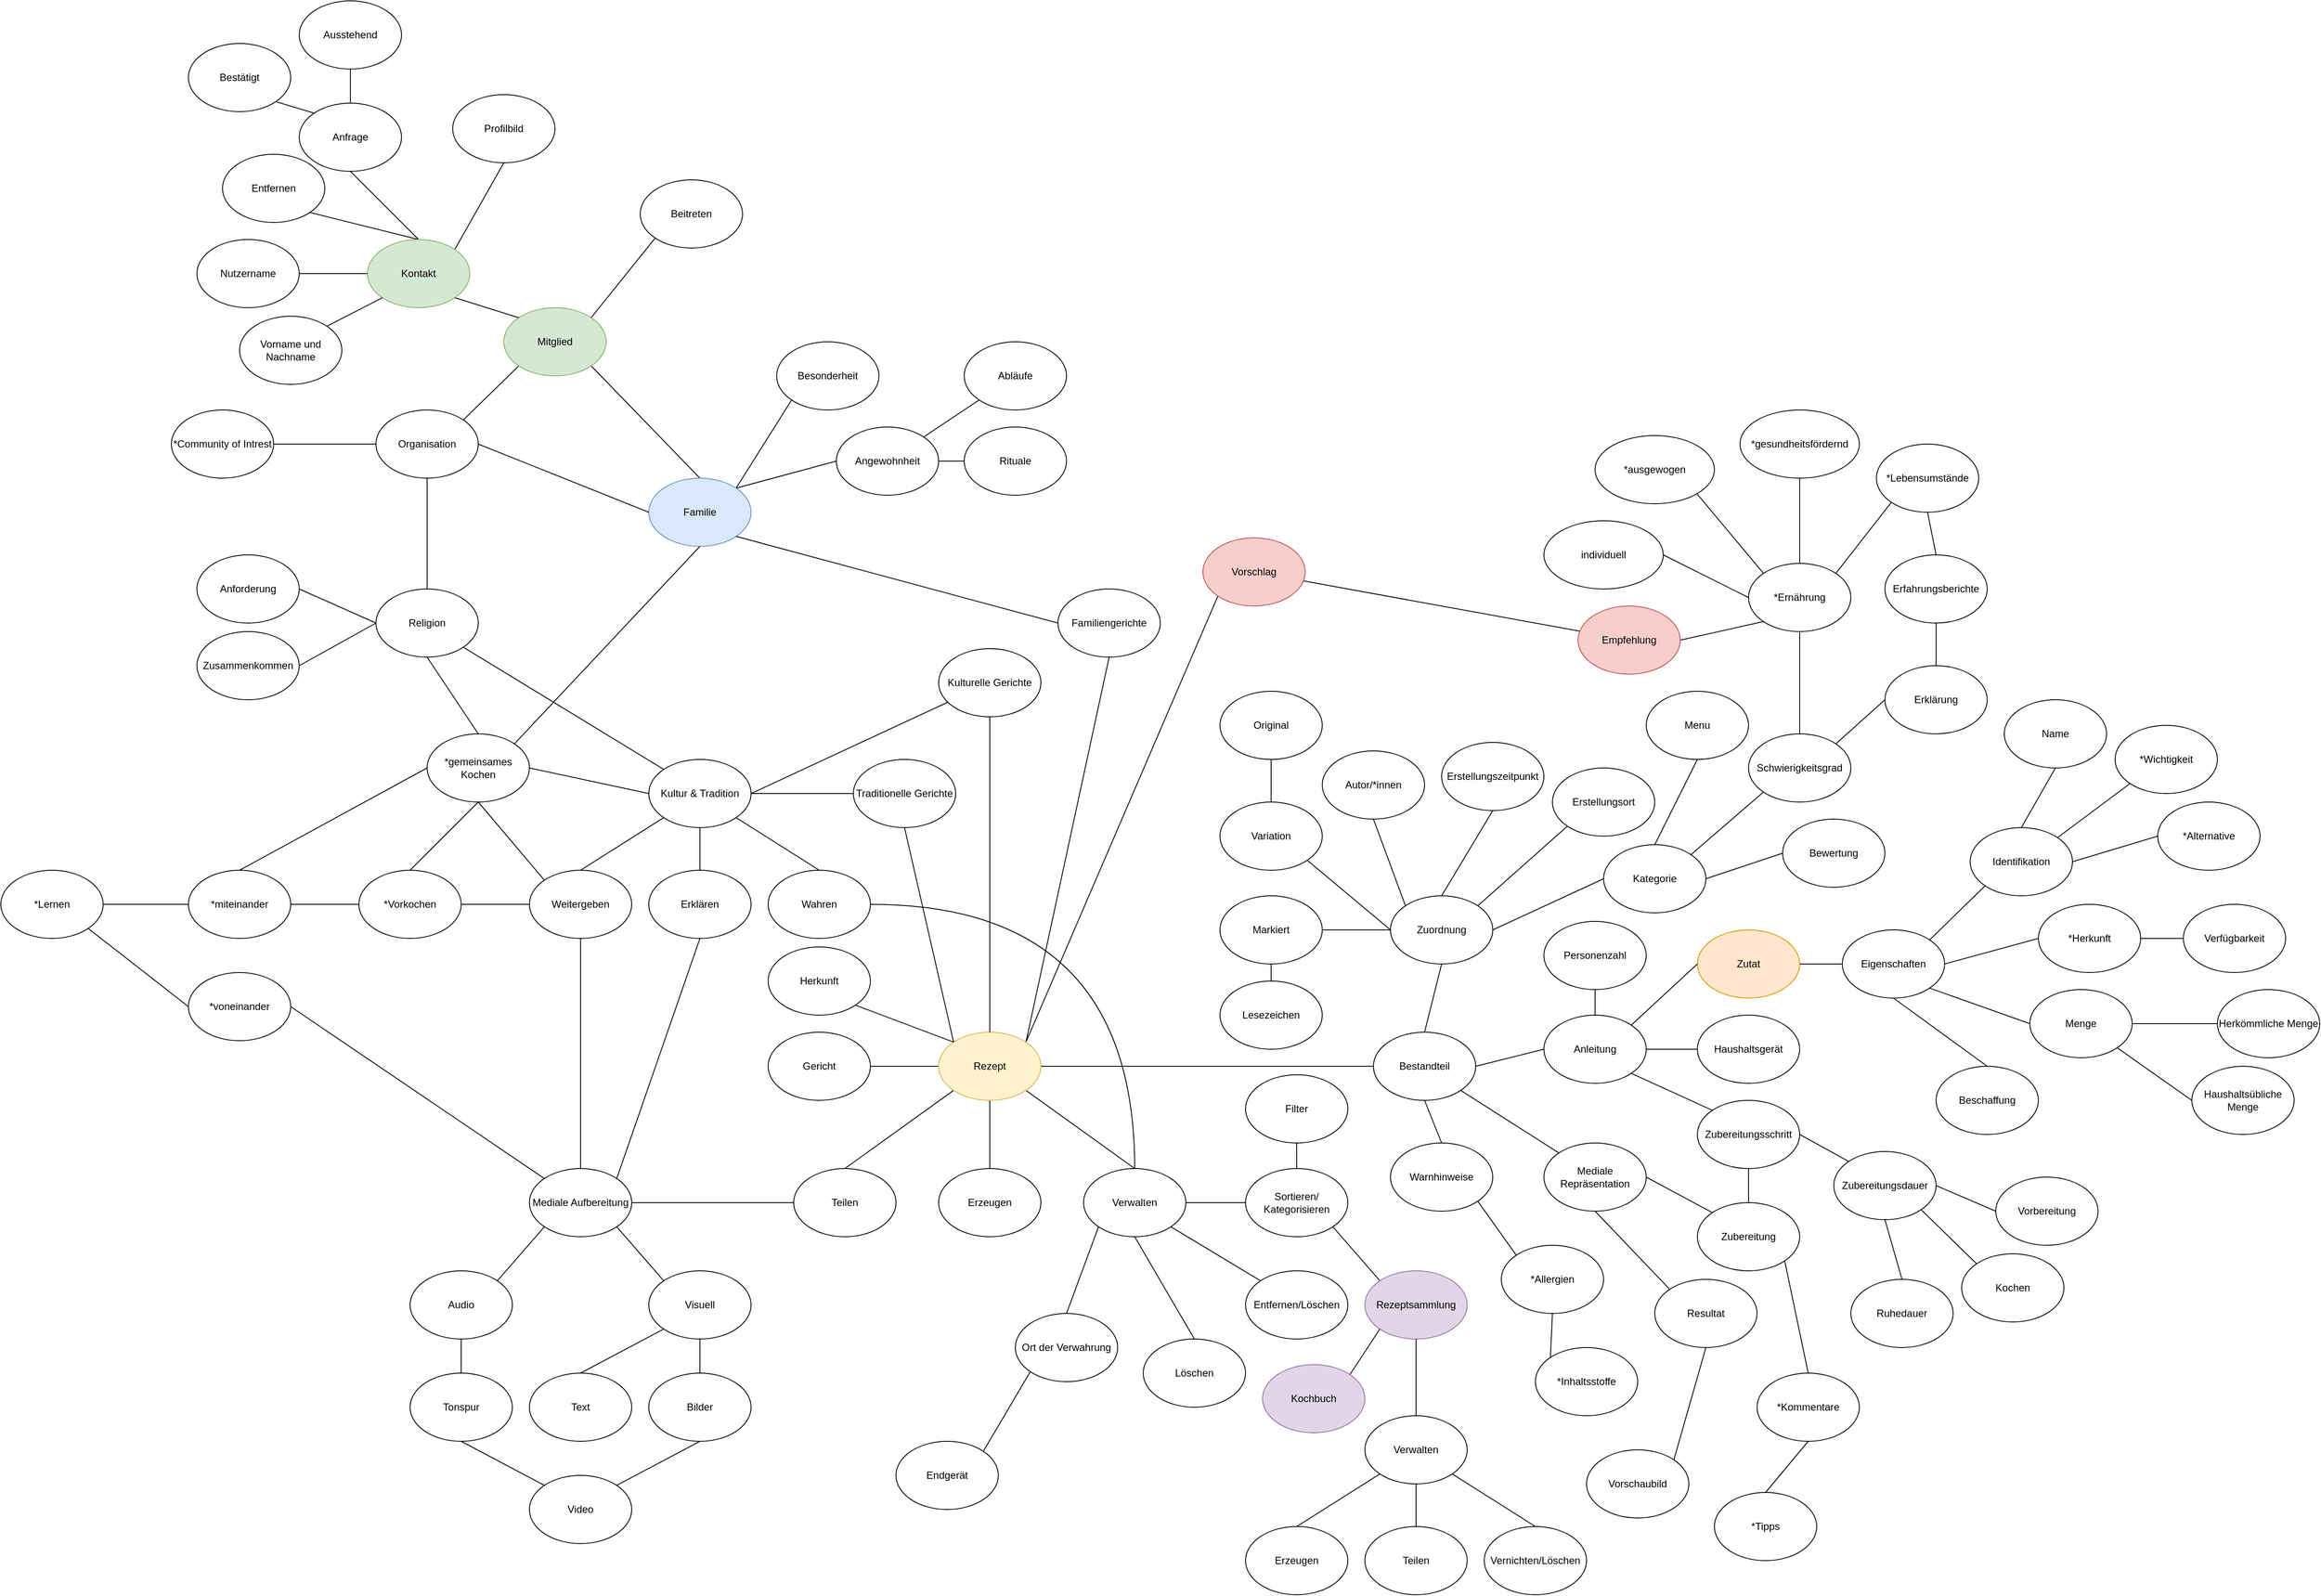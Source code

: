 <mxfile version="14.6.3" type="github">
  <diagram id="gxQ1R-vnR4JIR3kSXCwo" name="V1">
    <mxGraphModel dx="7287" dy="4170" grid="1" gridSize="10" guides="1" tooltips="1" connect="1" arrows="1" fold="1" page="0" pageScale="1" pageWidth="827" pageHeight="1169" math="0" shadow="0">
      <root>
        <mxCell id="0" />
        <mxCell id="1" parent="0" />
        <mxCell id="6" style="rounded=0;orthogonalLoop=1;jettySize=auto;html=1;exitX=0.5;exitY=0;exitDx=0;exitDy=0;entryX=0;entryY=1;entryDx=0;entryDy=0;endArrow=none;endFill=0;" parent="1" source="2" target="5" edge="1">
          <mxGeometry relative="1" as="geometry" />
        </mxCell>
        <mxCell id="50" style="edgeStyle=none;rounded=0;orthogonalLoop=1;jettySize=auto;html=1;exitX=0;exitY=0.5;exitDx=0;exitDy=0;entryX=1;entryY=0.5;entryDx=0;entryDy=0;endArrow=none;endFill=0;" parent="1" source="2" target="32" edge="1">
          <mxGeometry relative="1" as="geometry" />
        </mxCell>
        <mxCell id="2" value="Teilen" style="ellipse;whiteSpace=wrap;html=1;" parent="1" vertex="1">
          <mxGeometry x="770" y="160" width="120" height="80" as="geometry" />
        </mxCell>
        <mxCell id="7" style="edgeStyle=none;rounded=0;orthogonalLoop=1;jettySize=auto;html=1;exitX=0.5;exitY=0;exitDx=0;exitDy=0;entryX=0.5;entryY=1;entryDx=0;entryDy=0;endArrow=none;endFill=0;" parent="1" source="3" target="5" edge="1">
          <mxGeometry relative="1" as="geometry" />
        </mxCell>
        <mxCell id="3" value="Erzeugen" style="ellipse;whiteSpace=wrap;html=1;" parent="1" vertex="1">
          <mxGeometry x="940" y="160" width="120" height="80" as="geometry" />
        </mxCell>
        <mxCell id="8" style="edgeStyle=none;rounded=0;orthogonalLoop=1;jettySize=auto;html=1;exitX=0.5;exitY=0;exitDx=0;exitDy=0;entryX=1;entryY=1;entryDx=0;entryDy=0;endArrow=none;endFill=0;" parent="1" source="4" target="5" edge="1">
          <mxGeometry relative="1" as="geometry" />
        </mxCell>
        <mxCell id="12" style="edgeStyle=none;rounded=0;orthogonalLoop=1;jettySize=auto;html=1;exitX=1;exitY=0.5;exitDx=0;exitDy=0;entryX=0;entryY=0.5;entryDx=0;entryDy=0;endArrow=none;endFill=0;" parent="1" source="4" target="9" edge="1">
          <mxGeometry relative="1" as="geometry" />
        </mxCell>
        <mxCell id="13" style="edgeStyle=none;rounded=0;orthogonalLoop=1;jettySize=auto;html=1;exitX=1;exitY=1;exitDx=0;exitDy=0;entryX=0;entryY=0;entryDx=0;entryDy=0;endArrow=none;endFill=0;" parent="1" source="4" target="10" edge="1">
          <mxGeometry relative="1" as="geometry" />
        </mxCell>
        <mxCell id="14" style="edgeStyle=none;rounded=0;orthogonalLoop=1;jettySize=auto;html=1;exitX=0.5;exitY=1;exitDx=0;exitDy=0;entryX=0.5;entryY=0;entryDx=0;entryDy=0;endArrow=none;endFill=0;" parent="1" source="4" target="11" edge="1">
          <mxGeometry relative="1" as="geometry" />
        </mxCell>
        <mxCell id="16" style="edgeStyle=none;rounded=0;orthogonalLoop=1;jettySize=auto;html=1;exitX=0;exitY=1;exitDx=0;exitDy=0;entryX=0.5;entryY=0;entryDx=0;entryDy=0;endArrow=none;endFill=0;" parent="1" source="4" target="15" edge="1">
          <mxGeometry relative="1" as="geometry" />
        </mxCell>
        <mxCell id="4" value="Verwalten" style="ellipse;whiteSpace=wrap;html=1;" parent="1" vertex="1">
          <mxGeometry x="1110" y="160" width="120" height="80" as="geometry" />
        </mxCell>
        <mxCell id="53" style="edgeStyle=none;rounded=0;orthogonalLoop=1;jettySize=auto;html=1;exitX=1;exitY=0;exitDx=0;exitDy=0;entryX=0.5;entryY=1;entryDx=0;entryDy=0;endArrow=none;endFill=0;" parent="1" source="5" target="25" edge="1">
          <mxGeometry relative="1" as="geometry" />
        </mxCell>
        <mxCell id="57" style="edgeStyle=orthogonalEdgeStyle;curved=1;rounded=0;orthogonalLoop=1;jettySize=auto;html=1;exitX=1;exitY=0.5;exitDx=0;exitDy=0;entryX=0;entryY=0.5;entryDx=0;entryDy=0;endArrow=none;endFill=0;" parent="1" source="5" target="56" edge="1">
          <mxGeometry relative="1" as="geometry" />
        </mxCell>
        <mxCell id="91" value="" style="edgeStyle=none;rounded=0;orthogonalLoop=1;jettySize=auto;html=1;endArrow=none;endFill=0;" parent="1" source="5" target="90" edge="1">
          <mxGeometry relative="1" as="geometry" />
        </mxCell>
        <mxCell id="o_Oiny7sxUWtTBWbeoVe-210" style="edgeStyle=none;rounded=0;orthogonalLoop=1;jettySize=auto;html=1;exitX=1;exitY=0;exitDx=0;exitDy=0;entryX=0;entryY=1;entryDx=0;entryDy=0;endArrow=none;endFill=0;" edge="1" parent="1" source="5" target="o_Oiny7sxUWtTBWbeoVe-208">
          <mxGeometry relative="1" as="geometry" />
        </mxCell>
        <mxCell id="5" value="Rezept" style="ellipse;whiteSpace=wrap;html=1;fillColor=#fff2cc;strokeColor=#d6b656;" parent="1" vertex="1">
          <mxGeometry x="940" width="120" height="80" as="geometry" />
        </mxCell>
        <mxCell id="104" style="edgeStyle=none;rounded=0;orthogonalLoop=1;jettySize=auto;html=1;exitX=1;exitY=1;exitDx=0;exitDy=0;entryX=0;entryY=0;entryDx=0;entryDy=0;endArrow=none;endFill=0;" parent="1" source="9" target="103" edge="1">
          <mxGeometry relative="1" as="geometry" />
        </mxCell>
        <mxCell id="o_Oiny7sxUWtTBWbeoVe-207" value="" style="edgeStyle=none;rounded=0;orthogonalLoop=1;jettySize=auto;html=1;endArrow=none;endFill=0;" edge="1" parent="1" source="9" target="o_Oiny7sxUWtTBWbeoVe-206">
          <mxGeometry relative="1" as="geometry" />
        </mxCell>
        <mxCell id="9" value="Sortieren/&lt;br&gt;Kategorisieren" style="ellipse;whiteSpace=wrap;html=1;" parent="1" vertex="1">
          <mxGeometry x="1300" y="160" width="120" height="80" as="geometry" />
        </mxCell>
        <mxCell id="10" value="Entfernen/Löschen" style="ellipse;whiteSpace=wrap;html=1;" parent="1" vertex="1">
          <mxGeometry x="1300" y="280" width="120" height="80" as="geometry" />
        </mxCell>
        <mxCell id="11" value="Löschen" style="ellipse;whiteSpace=wrap;html=1;" parent="1" vertex="1">
          <mxGeometry x="1180" y="360" width="120" height="80" as="geometry" />
        </mxCell>
        <mxCell id="15" value="Ort der Verwahrung" style="ellipse;whiteSpace=wrap;html=1;" parent="1" vertex="1">
          <mxGeometry x="1030" y="330" width="120" height="80" as="geometry" />
        </mxCell>
        <mxCell id="184" style="edgeStyle=none;rounded=0;orthogonalLoop=1;jettySize=auto;html=1;exitX=1;exitY=0;exitDx=0;exitDy=0;entryX=0;entryY=1;entryDx=0;entryDy=0;endArrow=none;endFill=0;" parent="1" source="17" target="183" edge="1">
          <mxGeometry relative="1" as="geometry" />
        </mxCell>
        <mxCell id="186" style="edgeStyle=none;rounded=0;orthogonalLoop=1;jettySize=auto;html=1;exitX=1;exitY=0;exitDx=0;exitDy=0;entryX=0;entryY=0.5;entryDx=0;entryDy=0;endArrow=none;endFill=0;" parent="1" source="17" target="185" edge="1">
          <mxGeometry relative="1" as="geometry" />
        </mxCell>
        <mxCell id="o_Oiny7sxUWtTBWbeoVe-200" style="rounded=0;orthogonalLoop=1;jettySize=auto;html=1;exitX=0.5;exitY=0;exitDx=0;exitDy=0;entryX=1;entryY=1;entryDx=0;entryDy=0;endArrow=none;endFill=0;" edge="1" parent="1" source="17" target="88">
          <mxGeometry relative="1" as="geometry" />
        </mxCell>
        <mxCell id="17" value="Familie" style="ellipse;whiteSpace=wrap;html=1;fillColor=#dae8fc;strokeColor=#6c8ebf;" parent="1" vertex="1">
          <mxGeometry x="600" y="-650" width="120" height="80" as="geometry" />
        </mxCell>
        <mxCell id="22" style="edgeStyle=none;rounded=0;orthogonalLoop=1;jettySize=auto;html=1;exitX=0;exitY=1;exitDx=0;exitDy=0;entryX=0.5;entryY=0;entryDx=0;entryDy=0;endArrow=none;endFill=0;" parent="1" source="18" target="19" edge="1">
          <mxGeometry relative="1" as="geometry" />
        </mxCell>
        <mxCell id="23" style="edgeStyle=none;rounded=0;orthogonalLoop=1;jettySize=auto;html=1;exitX=0.5;exitY=1;exitDx=0;exitDy=0;entryX=0.5;entryY=0;entryDx=0;entryDy=0;endArrow=none;endFill=0;" parent="1" source="18" target="20" edge="1">
          <mxGeometry relative="1" as="geometry" />
        </mxCell>
        <mxCell id="24" style="edgeStyle=none;rounded=0;orthogonalLoop=1;jettySize=auto;html=1;exitX=1;exitY=1;exitDx=0;exitDy=0;entryX=0.5;entryY=0;entryDx=0;entryDy=0;endArrow=none;endFill=0;" parent="1" source="18" target="21" edge="1">
          <mxGeometry relative="1" as="geometry" />
        </mxCell>
        <mxCell id="29" value="" style="edgeStyle=none;rounded=0;orthogonalLoop=1;jettySize=auto;html=1;endArrow=none;endFill=0;" parent="1" source="18" target="28" edge="1">
          <mxGeometry relative="1" as="geometry" />
        </mxCell>
        <mxCell id="31" value="" style="edgeStyle=none;rounded=0;orthogonalLoop=1;jettySize=auto;html=1;endArrow=none;endFill=0;exitX=1;exitY=0.5;exitDx=0;exitDy=0;" parent="1" source="18" target="30" edge="1">
          <mxGeometry relative="1" as="geometry" />
        </mxCell>
        <mxCell id="18" value="Kultur &amp;amp; Tradition" style="ellipse;whiteSpace=wrap;html=1;" parent="1" vertex="1">
          <mxGeometry x="600" y="-320" width="120" height="80" as="geometry" />
        </mxCell>
        <mxCell id="49" style="edgeStyle=none;rounded=0;orthogonalLoop=1;jettySize=auto;html=1;exitX=0.5;exitY=1;exitDx=0;exitDy=0;entryX=0.5;entryY=0;entryDx=0;entryDy=0;endArrow=none;endFill=0;" parent="1" source="19" target="32" edge="1">
          <mxGeometry relative="1" as="geometry" />
        </mxCell>
        <mxCell id="138" value="" style="edgeStyle=none;rounded=0;orthogonalLoop=1;jettySize=auto;html=1;endArrow=none;endFill=0;" parent="1" source="19" target="137" edge="1">
          <mxGeometry relative="1" as="geometry" />
        </mxCell>
        <mxCell id="19" value="Weitergeben" style="ellipse;whiteSpace=wrap;html=1;" parent="1" vertex="1">
          <mxGeometry x="460" y="-190" width="120" height="80" as="geometry" />
        </mxCell>
        <mxCell id="54" style="edgeStyle=none;rounded=0;orthogonalLoop=1;jettySize=auto;html=1;exitX=0.5;exitY=1;exitDx=0;exitDy=0;entryX=1;entryY=0;entryDx=0;entryDy=0;endArrow=none;endFill=0;" parent="1" source="20" target="32" edge="1">
          <mxGeometry relative="1" as="geometry" />
        </mxCell>
        <mxCell id="20" value="Erklären" style="ellipse;whiteSpace=wrap;html=1;" parent="1" vertex="1">
          <mxGeometry x="600" y="-190" width="120" height="80" as="geometry" />
        </mxCell>
        <mxCell id="55" style="edgeStyle=orthogonalEdgeStyle;rounded=0;orthogonalLoop=1;jettySize=auto;html=1;exitX=1;exitY=0.5;exitDx=0;exitDy=0;entryX=0.5;entryY=0;entryDx=0;entryDy=0;endArrow=none;endFill=0;curved=1;" parent="1" source="21" target="4" edge="1">
          <mxGeometry relative="1" as="geometry" />
        </mxCell>
        <mxCell id="21" value="Wahren" style="ellipse;whiteSpace=wrap;html=1;" parent="1" vertex="1">
          <mxGeometry x="740" y="-190" width="120" height="80" as="geometry" />
        </mxCell>
        <mxCell id="26" style="edgeStyle=none;rounded=0;orthogonalLoop=1;jettySize=auto;html=1;exitX=0;exitY=0.5;exitDx=0;exitDy=0;entryX=1;entryY=1;entryDx=0;entryDy=0;endArrow=none;endFill=0;" parent="1" source="25" target="17" edge="1">
          <mxGeometry relative="1" as="geometry" />
        </mxCell>
        <mxCell id="25" value="Familiengerichte" style="ellipse;whiteSpace=wrap;html=1;" parent="1" vertex="1">
          <mxGeometry x="1080" y="-520" width="120" height="80" as="geometry" />
        </mxCell>
        <mxCell id="51" style="edgeStyle=none;rounded=0;orthogonalLoop=1;jettySize=auto;html=1;exitX=0.5;exitY=1;exitDx=0;exitDy=0;entryX=0;entryY=0;entryDx=0;entryDy=0;endArrow=none;endFill=0;" parent="1" source="28" target="5" edge="1">
          <mxGeometry relative="1" as="geometry" />
        </mxCell>
        <mxCell id="28" value="Traditionelle Gerichte" style="ellipse;whiteSpace=wrap;html=1;" parent="1" vertex="1">
          <mxGeometry x="840" y="-320" width="120" height="80" as="geometry" />
        </mxCell>
        <mxCell id="52" style="edgeStyle=none;rounded=0;orthogonalLoop=1;jettySize=auto;html=1;exitX=0.5;exitY=1;exitDx=0;exitDy=0;entryX=0.5;entryY=0;entryDx=0;entryDy=0;endArrow=none;endFill=0;" parent="1" source="30" target="5" edge="1">
          <mxGeometry relative="1" as="geometry" />
        </mxCell>
        <mxCell id="30" value="Kulturelle Gerichte" style="ellipse;whiteSpace=wrap;html=1;" parent="1" vertex="1">
          <mxGeometry x="940" y="-450" width="120" height="80" as="geometry" />
        </mxCell>
        <mxCell id="40" style="edgeStyle=none;rounded=0;orthogonalLoop=1;jettySize=auto;html=1;exitX=0;exitY=1;exitDx=0;exitDy=0;entryX=1;entryY=0;entryDx=0;entryDy=0;endArrow=none;endFill=0;" parent="1" source="32" target="34" edge="1">
          <mxGeometry relative="1" as="geometry" />
        </mxCell>
        <mxCell id="41" style="edgeStyle=none;rounded=0;orthogonalLoop=1;jettySize=auto;html=1;exitX=1;exitY=1;exitDx=0;exitDy=0;entryX=0;entryY=0;entryDx=0;entryDy=0;endArrow=none;endFill=0;" parent="1" source="32" target="35" edge="1">
          <mxGeometry relative="1" as="geometry" />
        </mxCell>
        <mxCell id="32" value="Mediale Aufbereitung" style="ellipse;whiteSpace=wrap;html=1;" parent="1" vertex="1">
          <mxGeometry x="460" y="160" width="120" height="80" as="geometry" />
        </mxCell>
        <mxCell id="33" value="Text" style="ellipse;whiteSpace=wrap;html=1;" parent="1" vertex="1">
          <mxGeometry x="460" y="400" width="120" height="80" as="geometry" />
        </mxCell>
        <mxCell id="42" style="edgeStyle=none;rounded=0;orthogonalLoop=1;jettySize=auto;html=1;exitX=0.5;exitY=1;exitDx=0;exitDy=0;entryX=0.5;entryY=0;entryDx=0;entryDy=0;endArrow=none;endFill=0;" parent="1" source="34" target="37" edge="1">
          <mxGeometry relative="1" as="geometry" />
        </mxCell>
        <mxCell id="34" value="Audio" style="ellipse;whiteSpace=wrap;html=1;" parent="1" vertex="1">
          <mxGeometry x="320" y="280" width="120" height="80" as="geometry" />
        </mxCell>
        <mxCell id="43" style="edgeStyle=none;rounded=0;orthogonalLoop=1;jettySize=auto;html=1;exitX=0.5;exitY=1;exitDx=0;exitDy=0;entryX=0.5;entryY=0;entryDx=0;entryDy=0;endArrow=none;endFill=0;" parent="1" source="35" target="38" edge="1">
          <mxGeometry relative="1" as="geometry" />
        </mxCell>
        <mxCell id="44" style="edgeStyle=none;rounded=0;orthogonalLoop=1;jettySize=auto;html=1;exitX=0;exitY=1;exitDx=0;exitDy=0;entryX=0.5;entryY=0;entryDx=0;entryDy=0;endArrow=none;endFill=0;" parent="1" source="35" target="33" edge="1">
          <mxGeometry relative="1" as="geometry" />
        </mxCell>
        <mxCell id="35" value="Visuell" style="ellipse;whiteSpace=wrap;html=1;" parent="1" vertex="1">
          <mxGeometry x="600" y="280" width="120" height="80" as="geometry" />
        </mxCell>
        <mxCell id="45" style="edgeStyle=none;rounded=0;orthogonalLoop=1;jettySize=auto;html=1;exitX=0.5;exitY=1;exitDx=0;exitDy=0;entryX=0;entryY=0;entryDx=0;entryDy=0;endArrow=none;endFill=0;" parent="1" source="37" target="39" edge="1">
          <mxGeometry relative="1" as="geometry" />
        </mxCell>
        <mxCell id="37" value="Tonspur" style="ellipse;whiteSpace=wrap;html=1;" parent="1" vertex="1">
          <mxGeometry x="320" y="400" width="120" height="80" as="geometry" />
        </mxCell>
        <mxCell id="46" style="edgeStyle=none;rounded=0;orthogonalLoop=1;jettySize=auto;html=1;exitX=0.5;exitY=1;exitDx=0;exitDy=0;entryX=1;entryY=0;entryDx=0;entryDy=0;endArrow=none;endFill=0;" parent="1" source="38" target="39" edge="1">
          <mxGeometry relative="1" as="geometry" />
        </mxCell>
        <mxCell id="38" value="Bilder" style="ellipse;whiteSpace=wrap;html=1;" parent="1" vertex="1">
          <mxGeometry x="600" y="400" width="120" height="80" as="geometry" />
        </mxCell>
        <mxCell id="39" value="Video" style="ellipse;whiteSpace=wrap;html=1;" parent="1" vertex="1">
          <mxGeometry x="460" y="520" width="120" height="80" as="geometry" />
        </mxCell>
        <mxCell id="48" style="edgeStyle=none;rounded=0;orthogonalLoop=1;jettySize=auto;html=1;exitX=1;exitY=1;exitDx=0;exitDy=0;entryX=0;entryY=0;entryDx=0;entryDy=0;endArrow=none;endFill=0;" parent="1" source="47" target="18" edge="1">
          <mxGeometry relative="1" as="geometry" />
        </mxCell>
        <mxCell id="47" value="Religion" style="ellipse;whiteSpace=wrap;html=1;" parent="1" vertex="1">
          <mxGeometry x="280" y="-520" width="120" height="80" as="geometry" />
        </mxCell>
        <mxCell id="71" style="edgeStyle=none;rounded=0;orthogonalLoop=1;jettySize=auto;html=1;exitX=0.5;exitY=0;exitDx=0;exitDy=0;entryX=0.5;entryY=1;entryDx=0;entryDy=0;endArrow=none;endFill=0;" parent="1" source="56" target="63" edge="1">
          <mxGeometry relative="1" as="geometry" />
        </mxCell>
        <mxCell id="72" style="edgeStyle=none;rounded=0;orthogonalLoop=1;jettySize=auto;html=1;exitX=1;exitY=0.5;exitDx=0;exitDy=0;entryX=0;entryY=0.5;entryDx=0;entryDy=0;endArrow=none;endFill=0;" parent="1" source="56" target="62" edge="1">
          <mxGeometry relative="1" as="geometry" />
        </mxCell>
        <mxCell id="77" style="edgeStyle=none;rounded=0;orthogonalLoop=1;jettySize=auto;html=1;exitX=1;exitY=1;exitDx=0;exitDy=0;entryX=0;entryY=0;entryDx=0;entryDy=0;endArrow=none;endFill=0;" parent="1" source="56" target="76" edge="1">
          <mxGeometry relative="1" as="geometry" />
        </mxCell>
        <mxCell id="162" style="edgeStyle=none;rounded=0;orthogonalLoop=1;jettySize=auto;html=1;exitX=0.5;exitY=1;exitDx=0;exitDy=0;entryX=0.5;entryY=0;entryDx=0;entryDy=0;endArrow=none;endFill=0;" parent="1" source="56" target="161" edge="1">
          <mxGeometry relative="1" as="geometry" />
        </mxCell>
        <mxCell id="56" value="Bestandteil" style="ellipse;whiteSpace=wrap;html=1;" parent="1" vertex="1">
          <mxGeometry x="1450" width="120" height="80" as="geometry" />
        </mxCell>
        <mxCell id="58" value="Autor/*innen" style="ellipse;whiteSpace=wrap;html=1;" parent="1" vertex="1">
          <mxGeometry x="1390" y="-330" width="120" height="80" as="geometry" />
        </mxCell>
        <mxCell id="70" style="edgeStyle=none;rounded=0;orthogonalLoop=1;jettySize=auto;html=1;exitX=0;exitY=0.5;exitDx=0;exitDy=0;entryX=1;entryY=0.5;entryDx=0;entryDy=0;endArrow=none;endFill=0;" parent="1" source="59" target="63" edge="1">
          <mxGeometry relative="1" as="geometry" />
        </mxCell>
        <mxCell id="101" style="edgeStyle=none;rounded=0;orthogonalLoop=1;jettySize=auto;html=1;exitX=1;exitY=0;exitDx=0;exitDy=0;entryX=0;entryY=1;entryDx=0;entryDy=0;endArrow=none;endFill=0;" parent="1" source="59" target="96" edge="1">
          <mxGeometry relative="1" as="geometry" />
        </mxCell>
        <mxCell id="o_Oiny7sxUWtTBWbeoVe-215" style="edgeStyle=none;rounded=0;orthogonalLoop=1;jettySize=auto;html=1;exitX=1;exitY=0.5;exitDx=0;exitDy=0;endArrow=none;endFill=0;entryX=0;entryY=0.5;entryDx=0;entryDy=0;" edge="1" parent="1" source="59" target="o_Oiny7sxUWtTBWbeoVe-216">
          <mxGeometry relative="1" as="geometry">
            <mxPoint x="1920" y="-210" as="targetPoint" />
          </mxGeometry>
        </mxCell>
        <mxCell id="o_Oiny7sxUWtTBWbeoVe-217" style="edgeStyle=none;rounded=0;orthogonalLoop=1;jettySize=auto;html=1;exitX=0.5;exitY=0;exitDx=0;exitDy=0;endArrow=none;endFill=0;entryX=0.5;entryY=1;entryDx=0;entryDy=0;" edge="1" parent="1" source="59" target="o_Oiny7sxUWtTBWbeoVe-218">
          <mxGeometry relative="1" as="geometry">
            <mxPoint x="1840" y="-320" as="targetPoint" />
          </mxGeometry>
        </mxCell>
        <mxCell id="59" value="Kategorie" style="ellipse;whiteSpace=wrap;html=1;" parent="1" vertex="1">
          <mxGeometry x="1720" y="-220" width="120" height="80" as="geometry" />
        </mxCell>
        <mxCell id="123" style="edgeStyle=none;rounded=0;orthogonalLoop=1;jettySize=auto;html=1;exitX=1;exitY=0.5;exitDx=0;exitDy=0;entryX=0;entryY=0.5;entryDx=0;entryDy=0;endArrow=none;endFill=0;" parent="1" source="60" target="122" edge="1">
          <mxGeometry relative="1" as="geometry" />
        </mxCell>
        <mxCell id="60" value="Zutat" style="ellipse;whiteSpace=wrap;html=1;fillColor=#ffe6cc;strokeColor=#d79b00;" parent="1" vertex="1">
          <mxGeometry x="1830" y="-120" width="120" height="80" as="geometry" />
        </mxCell>
        <mxCell id="153" style="edgeStyle=none;rounded=0;orthogonalLoop=1;jettySize=auto;html=1;exitX=1;exitY=0.5;exitDx=0;exitDy=0;endArrow=none;endFill=0;entryX=0;entryY=0;entryDx=0;entryDy=0;" parent="1" source="61" target="154" edge="1">
          <mxGeometry relative="1" as="geometry">
            <mxPoint x="2010" y="170" as="targetPoint" />
          </mxGeometry>
        </mxCell>
        <mxCell id="61" value="Zubereitungsschritt" style="ellipse;whiteSpace=wrap;html=1;" parent="1" vertex="1">
          <mxGeometry x="1830" y="80" width="120" height="80" as="geometry" />
        </mxCell>
        <mxCell id="73" style="edgeStyle=none;rounded=0;orthogonalLoop=1;jettySize=auto;html=1;exitX=1;exitY=0;exitDx=0;exitDy=0;entryX=0;entryY=0.5;entryDx=0;entryDy=0;endArrow=none;endFill=0;" parent="1" source="62" target="60" edge="1">
          <mxGeometry relative="1" as="geometry" />
        </mxCell>
        <mxCell id="74" style="edgeStyle=none;rounded=0;orthogonalLoop=1;jettySize=auto;html=1;exitX=1;exitY=0.5;exitDx=0;exitDy=0;entryX=0;entryY=0.5;entryDx=0;entryDy=0;endArrow=none;endFill=0;" parent="1" source="62" target="66" edge="1">
          <mxGeometry relative="1" as="geometry" />
        </mxCell>
        <mxCell id="75" style="edgeStyle=none;rounded=0;orthogonalLoop=1;jettySize=auto;html=1;exitX=1;exitY=1;exitDx=0;exitDy=0;entryX=0;entryY=0;entryDx=0;entryDy=0;endArrow=none;endFill=0;" parent="1" source="62" target="61" edge="1">
          <mxGeometry relative="1" as="geometry" />
        </mxCell>
        <mxCell id="o_Oiny7sxUWtTBWbeoVe-223" style="edgeStyle=none;rounded=0;orthogonalLoop=1;jettySize=auto;html=1;exitX=0.5;exitY=0;exitDx=0;exitDy=0;entryX=0.5;entryY=1;entryDx=0;entryDy=0;endArrow=none;endFill=0;" edge="1" parent="1" source="62" target="o_Oiny7sxUWtTBWbeoVe-222">
          <mxGeometry relative="1" as="geometry" />
        </mxCell>
        <mxCell id="62" value="Anleitung" style="ellipse;whiteSpace=wrap;html=1;" parent="1" vertex="1">
          <mxGeometry x="1650" y="-20" width="120" height="80" as="geometry" />
        </mxCell>
        <mxCell id="67" style="rounded=0;orthogonalLoop=1;jettySize=auto;html=1;exitX=0;exitY=0;exitDx=0;exitDy=0;entryX=0.5;entryY=1;entryDx=0;entryDy=0;endArrow=none;endFill=0;" parent="1" source="63" target="58" edge="1">
          <mxGeometry relative="1" as="geometry" />
        </mxCell>
        <mxCell id="o_Oiny7sxUWtTBWbeoVe-214" value="" style="edgeStyle=none;rounded=0;orthogonalLoop=1;jettySize=auto;html=1;endArrow=none;endFill=0;" edge="1" parent="1" source="63" target="o_Oiny7sxUWtTBWbeoVe-213">
          <mxGeometry relative="1" as="geometry" />
        </mxCell>
        <mxCell id="63" value="Zuordnung" style="ellipse;whiteSpace=wrap;html=1;" parent="1" vertex="1">
          <mxGeometry x="1470" y="-160" width="120" height="80" as="geometry" />
        </mxCell>
        <mxCell id="68" style="edgeStyle=none;rounded=0;orthogonalLoop=1;jettySize=auto;html=1;exitX=0.5;exitY=1;exitDx=0;exitDy=0;entryX=0.5;entryY=0;entryDx=0;entryDy=0;endArrow=none;endFill=0;" parent="1" source="64" target="63" edge="1">
          <mxGeometry relative="1" as="geometry" />
        </mxCell>
        <mxCell id="64" value="Erstellungszeitpunkt" style="ellipse;whiteSpace=wrap;html=1;" parent="1" vertex="1">
          <mxGeometry x="1530" y="-340" width="120" height="80" as="geometry" />
        </mxCell>
        <mxCell id="69" style="edgeStyle=none;rounded=0;orthogonalLoop=1;jettySize=auto;html=1;exitX=0;exitY=1;exitDx=0;exitDy=0;entryX=1;entryY=0;entryDx=0;entryDy=0;endArrow=none;endFill=0;" parent="1" source="65" target="63" edge="1">
          <mxGeometry relative="1" as="geometry" />
        </mxCell>
        <mxCell id="65" value="Erstellungsort" style="ellipse;whiteSpace=wrap;html=1;" parent="1" vertex="1">
          <mxGeometry x="1660" y="-310" width="120" height="80" as="geometry" />
        </mxCell>
        <mxCell id="66" value="Haushaltsgerät" style="ellipse;whiteSpace=wrap;html=1;" parent="1" vertex="1">
          <mxGeometry x="1830" y="-20" width="120" height="80" as="geometry" />
        </mxCell>
        <mxCell id="79" style="edgeStyle=none;rounded=0;orthogonalLoop=1;jettySize=auto;html=1;exitX=1;exitY=0.5;exitDx=0;exitDy=0;entryX=0;entryY=0;entryDx=0;entryDy=0;endArrow=none;endFill=0;" parent="1" source="76" target="78" edge="1">
          <mxGeometry relative="1" as="geometry" />
        </mxCell>
        <mxCell id="81" style="edgeStyle=none;rounded=0;orthogonalLoop=1;jettySize=auto;html=1;exitX=0.5;exitY=1;exitDx=0;exitDy=0;entryX=0;entryY=0;entryDx=0;entryDy=0;endArrow=none;endFill=0;" parent="1" source="76" target="80" edge="1">
          <mxGeometry relative="1" as="geometry" />
        </mxCell>
        <mxCell id="76" value="Mediale Repräsentation" style="ellipse;whiteSpace=wrap;html=1;" parent="1" vertex="1">
          <mxGeometry x="1650" y="130" width="120" height="80" as="geometry" />
        </mxCell>
        <mxCell id="136" style="edgeStyle=none;rounded=0;orthogonalLoop=1;jettySize=auto;html=1;exitX=0.5;exitY=0;exitDx=0;exitDy=0;entryX=0.5;entryY=1;entryDx=0;entryDy=0;endArrow=none;endFill=0;" parent="1" source="78" target="61" edge="1">
          <mxGeometry relative="1" as="geometry" />
        </mxCell>
        <mxCell id="178" style="edgeStyle=none;rounded=0;orthogonalLoop=1;jettySize=auto;html=1;exitX=1;exitY=1;exitDx=0;exitDy=0;entryX=0.5;entryY=0;entryDx=0;entryDy=0;endArrow=none;endFill=0;" parent="1" source="78" target="177" edge="1">
          <mxGeometry relative="1" as="geometry" />
        </mxCell>
        <mxCell id="78" value="Zubereitung" style="ellipse;whiteSpace=wrap;html=1;" parent="1" vertex="1">
          <mxGeometry x="1830" y="200" width="120" height="80" as="geometry" />
        </mxCell>
        <mxCell id="o_Oiny7sxUWtTBWbeoVe-228" style="edgeStyle=none;rounded=0;orthogonalLoop=1;jettySize=auto;html=1;exitX=0.5;exitY=1;exitDx=0;exitDy=0;endArrow=none;endFill=0;entryX=1;entryY=0;entryDx=0;entryDy=0;" edge="1" parent="1" source="80" target="o_Oiny7sxUWtTBWbeoVe-229">
          <mxGeometry relative="1" as="geometry">
            <mxPoint x="1820" y="500" as="targetPoint" />
          </mxGeometry>
        </mxCell>
        <mxCell id="80" value="Resultat" style="ellipse;whiteSpace=wrap;html=1;" parent="1" vertex="1">
          <mxGeometry x="1780" y="290" width="120" height="80" as="geometry" />
        </mxCell>
        <mxCell id="83" style="edgeStyle=none;rounded=0;orthogonalLoop=1;jettySize=auto;html=1;exitX=1;exitY=0;exitDx=0;exitDy=0;entryX=0;entryY=1;entryDx=0;entryDy=0;endArrow=none;endFill=0;" parent="1" source="82" target="15" edge="1">
          <mxGeometry relative="1" as="geometry" />
        </mxCell>
        <mxCell id="82" value="Endgerät" style="ellipse;whiteSpace=wrap;html=1;" parent="1" vertex="1">
          <mxGeometry x="890" y="480" width="120" height="80" as="geometry" />
        </mxCell>
        <mxCell id="85" style="edgeStyle=none;rounded=0;orthogonalLoop=1;jettySize=auto;html=1;exitX=0.5;exitY=1;exitDx=0;exitDy=0;entryX=0.5;entryY=0;entryDx=0;entryDy=0;endArrow=none;endFill=0;" parent="1" source="84" target="47" edge="1">
          <mxGeometry relative="1" as="geometry" />
        </mxCell>
        <mxCell id="87" style="edgeStyle=none;rounded=0;orthogonalLoop=1;jettySize=auto;html=1;exitX=1;exitY=0.5;exitDx=0;exitDy=0;entryX=0;entryY=0.5;entryDx=0;entryDy=0;endArrow=none;endFill=0;" parent="1" source="84" target="17" edge="1">
          <mxGeometry relative="1" as="geometry" />
        </mxCell>
        <mxCell id="89" style="edgeStyle=none;rounded=0;orthogonalLoop=1;jettySize=auto;html=1;exitX=1;exitY=0;exitDx=0;exitDy=0;entryX=0;entryY=1;entryDx=0;entryDy=0;endArrow=none;endFill=0;" parent="1" source="84" target="88" edge="1">
          <mxGeometry relative="1" as="geometry" />
        </mxCell>
        <mxCell id="84" value="Organisation" style="ellipse;whiteSpace=wrap;html=1;" parent="1" vertex="1">
          <mxGeometry x="280" y="-730" width="120" height="80" as="geometry" />
        </mxCell>
        <mxCell id="196" style="edgeStyle=none;rounded=0;orthogonalLoop=1;jettySize=auto;html=1;exitX=1;exitY=0;exitDx=0;exitDy=0;entryX=0;entryY=1;entryDx=0;entryDy=0;endArrow=none;endFill=0;" parent="1" source="88" target="195" edge="1">
          <mxGeometry relative="1" as="geometry" />
        </mxCell>
        <mxCell id="88" value="Mitglied" style="ellipse;whiteSpace=wrap;html=1;fillColor=#d5e8d4;strokeColor=#82b366;" parent="1" vertex="1">
          <mxGeometry x="430" y="-850" width="120" height="80" as="geometry" />
        </mxCell>
        <mxCell id="o_Oiny7sxUWtTBWbeoVe-225" value="" style="edgeStyle=none;rounded=0;orthogonalLoop=1;jettySize=auto;html=1;endArrow=none;endFill=0;entryX=1;entryY=1;entryDx=0;entryDy=0;exitX=0;exitY=0;exitDx=0;exitDy=0;" edge="1" parent="1" source="5" target="o_Oiny7sxUWtTBWbeoVe-224">
          <mxGeometry relative="1" as="geometry" />
        </mxCell>
        <mxCell id="90" value="Gericht" style="ellipse;whiteSpace=wrap;html=1;" parent="1" vertex="1">
          <mxGeometry x="740" width="120" height="80" as="geometry" />
        </mxCell>
        <mxCell id="93" style="edgeStyle=none;rounded=0;orthogonalLoop=1;jettySize=auto;html=1;exitX=1;exitY=1;exitDx=0;exitDy=0;entryX=0;entryY=0.5;entryDx=0;entryDy=0;endArrow=none;endFill=0;" parent="1" source="92" target="63" edge="1">
          <mxGeometry relative="1" as="geometry" />
        </mxCell>
        <mxCell id="95" style="edgeStyle=none;rounded=0;orthogonalLoop=1;jettySize=auto;html=1;exitX=0.5;exitY=0;exitDx=0;exitDy=0;entryX=0.5;entryY=1;entryDx=0;entryDy=0;endArrow=none;endFill=0;" parent="1" source="92" target="94" edge="1">
          <mxGeometry relative="1" as="geometry" />
        </mxCell>
        <mxCell id="92" value="Variation" style="ellipse;whiteSpace=wrap;html=1;" parent="1" vertex="1">
          <mxGeometry x="1270" y="-270" width="120" height="80" as="geometry" />
        </mxCell>
        <mxCell id="94" value="Original" style="ellipse;whiteSpace=wrap;html=1;" parent="1" vertex="1">
          <mxGeometry x="1270" y="-400" width="120" height="80" as="geometry" />
        </mxCell>
        <mxCell id="99" style="edgeStyle=none;rounded=0;orthogonalLoop=1;jettySize=auto;html=1;exitX=1;exitY=0;exitDx=0;exitDy=0;entryX=0;entryY=0.5;entryDx=0;entryDy=0;endArrow=none;endFill=0;" parent="1" source="96" target="97" edge="1">
          <mxGeometry relative="1" as="geometry" />
        </mxCell>
        <mxCell id="139" style="edgeStyle=none;rounded=0;orthogonalLoop=1;jettySize=auto;html=1;exitX=0.5;exitY=0;exitDx=0;exitDy=0;entryX=0.5;entryY=1;entryDx=0;entryDy=0;endArrow=none;endFill=0;" parent="1" source="96" target="102" edge="1">
          <mxGeometry relative="1" as="geometry" />
        </mxCell>
        <mxCell id="96" value="Schwierigkeitsgrad" style="ellipse;whiteSpace=wrap;html=1;" parent="1" vertex="1">
          <mxGeometry x="1890" y="-350" width="120" height="80" as="geometry" />
        </mxCell>
        <mxCell id="100" style="edgeStyle=none;rounded=0;orthogonalLoop=1;jettySize=auto;html=1;exitX=0.5;exitY=0;exitDx=0;exitDy=0;entryX=0.5;entryY=1;entryDx=0;entryDy=0;endArrow=none;endFill=0;" parent="1" source="97" target="98" edge="1">
          <mxGeometry relative="1" as="geometry" />
        </mxCell>
        <mxCell id="97" value="Erklärung" style="ellipse;whiteSpace=wrap;html=1;" parent="1" vertex="1">
          <mxGeometry x="2050" y="-430" width="120" height="80" as="geometry" />
        </mxCell>
        <mxCell id="98" value="Erfahrungsberichte" style="ellipse;whiteSpace=wrap;html=1;" parent="1" vertex="1">
          <mxGeometry x="2050" y="-560" width="120" height="80" as="geometry" />
        </mxCell>
        <mxCell id="141" value="" style="edgeStyle=none;rounded=0;orthogonalLoop=1;jettySize=auto;html=1;endArrow=none;endFill=0;" parent="1" source="102" target="140" edge="1">
          <mxGeometry relative="1" as="geometry" />
        </mxCell>
        <mxCell id="175" style="edgeStyle=none;rounded=0;orthogonalLoop=1;jettySize=auto;html=1;exitX=1;exitY=0;exitDx=0;exitDy=0;entryX=0;entryY=1;entryDx=0;entryDy=0;endArrow=none;endFill=0;" parent="1" source="102" target="174" edge="1">
          <mxGeometry relative="1" as="geometry" />
        </mxCell>
        <mxCell id="102" value="*Ernährung" style="ellipse;whiteSpace=wrap;html=1;" parent="1" vertex="1">
          <mxGeometry x="1890" y="-550" width="120" height="80" as="geometry" />
        </mxCell>
        <mxCell id="103" value="Rezeptsammlung" style="ellipse;whiteSpace=wrap;html=1;fillColor=#e1d5e7;strokeColor=#9673a6;" parent="1" vertex="1">
          <mxGeometry x="1440" y="280" width="120" height="80" as="geometry" />
        </mxCell>
        <mxCell id="109" style="edgeStyle=none;rounded=0;orthogonalLoop=1;jettySize=auto;html=1;exitX=0.5;exitY=0;exitDx=0;exitDy=0;entryX=0;entryY=1;entryDx=0;entryDy=0;endArrow=none;endFill=0;" parent="1" source="105" target="108" edge="1">
          <mxGeometry relative="1" as="geometry" />
        </mxCell>
        <mxCell id="105" value="Erzeugen" style="ellipse;whiteSpace=wrap;html=1;" parent="1" vertex="1">
          <mxGeometry x="1300" y="580" width="120" height="80" as="geometry" />
        </mxCell>
        <mxCell id="110" style="edgeStyle=none;rounded=0;orthogonalLoop=1;jettySize=auto;html=1;exitX=0.5;exitY=0;exitDx=0;exitDy=0;endArrow=none;endFill=0;entryX=0.5;entryY=1;entryDx=0;entryDy=0;" parent="1" source="106" target="108" edge="1">
          <mxGeometry relative="1" as="geometry" />
        </mxCell>
        <mxCell id="106" value="Teilen" style="ellipse;whiteSpace=wrap;html=1;" parent="1" vertex="1">
          <mxGeometry x="1440" y="580" width="120" height="80" as="geometry" />
        </mxCell>
        <mxCell id="112" style="edgeStyle=none;rounded=0;orthogonalLoop=1;jettySize=auto;html=1;exitX=0.5;exitY=0;exitDx=0;exitDy=0;entryX=1;entryY=1;entryDx=0;entryDy=0;endArrow=none;endFill=0;" parent="1" source="107" target="108" edge="1">
          <mxGeometry relative="1" as="geometry" />
        </mxCell>
        <mxCell id="107" value="Vernichten/Löschen" style="ellipse;whiteSpace=wrap;html=1;" parent="1" vertex="1">
          <mxGeometry x="1580" y="580" width="120" height="80" as="geometry" />
        </mxCell>
        <mxCell id="111" style="edgeStyle=none;rounded=0;orthogonalLoop=1;jettySize=auto;html=1;exitX=0.5;exitY=0;exitDx=0;exitDy=0;entryX=0.5;entryY=1;entryDx=0;entryDy=0;endArrow=none;endFill=0;" parent="1" source="108" target="103" edge="1">
          <mxGeometry relative="1" as="geometry" />
        </mxCell>
        <mxCell id="108" value="Verwalten" style="ellipse;whiteSpace=wrap;html=1;" parent="1" vertex="1">
          <mxGeometry x="1440" y="450" width="120" height="80" as="geometry" />
        </mxCell>
        <mxCell id="134" style="edgeStyle=none;rounded=0;orthogonalLoop=1;jettySize=auto;html=1;exitX=1;exitY=1;exitDx=0;exitDy=0;entryX=0;entryY=0.5;entryDx=0;entryDy=0;endArrow=none;endFill=0;" parent="1" source="113" target="119" edge="1">
          <mxGeometry relative="1" as="geometry" />
        </mxCell>
        <mxCell id="135" style="edgeStyle=none;rounded=0;orthogonalLoop=1;jettySize=auto;html=1;exitX=1;exitY=0.5;exitDx=0;exitDy=0;entryX=0;entryY=0.5;entryDx=0;entryDy=0;endArrow=none;endFill=0;" parent="1" source="113" target="118" edge="1">
          <mxGeometry relative="1" as="geometry" />
        </mxCell>
        <mxCell id="113" value="Menge" style="ellipse;whiteSpace=wrap;html=1;" parent="1" vertex="1">
          <mxGeometry x="2220" y="-50" width="120" height="80" as="geometry" />
        </mxCell>
        <mxCell id="114" value="Beschaffung" style="ellipse;whiteSpace=wrap;html=1;" parent="1" vertex="1">
          <mxGeometry x="2110" y="40" width="120" height="80" as="geometry" />
        </mxCell>
        <mxCell id="115" value="Name" style="ellipse;whiteSpace=wrap;html=1;" parent="1" vertex="1">
          <mxGeometry x="2190" y="-390" width="120" height="80" as="geometry" />
        </mxCell>
        <mxCell id="131" style="edgeStyle=none;rounded=0;orthogonalLoop=1;jettySize=auto;html=1;exitX=1;exitY=0.5;exitDx=0;exitDy=0;entryX=0;entryY=0.5;entryDx=0;entryDy=0;endArrow=none;endFill=0;" parent="1" source="116" target="120" edge="1">
          <mxGeometry relative="1" as="geometry" />
        </mxCell>
        <mxCell id="116" value="*Herkunft" style="ellipse;whiteSpace=wrap;html=1;" parent="1" vertex="1">
          <mxGeometry x="2230" y="-150" width="120" height="80" as="geometry" />
        </mxCell>
        <mxCell id="117" value="*Wichtigkeit" style="ellipse;whiteSpace=wrap;html=1;" parent="1" vertex="1">
          <mxGeometry x="2320" y="-360" width="120" height="80" as="geometry" />
        </mxCell>
        <mxCell id="118" value="Herkömmliche Menge" style="ellipse;whiteSpace=wrap;html=1;" parent="1" vertex="1">
          <mxGeometry x="2440" y="-50" width="120" height="80" as="geometry" />
        </mxCell>
        <mxCell id="119" value="Haushaltsübliche Menge" style="ellipse;whiteSpace=wrap;html=1;" parent="1" vertex="1">
          <mxGeometry x="2410" y="40" width="120" height="80" as="geometry" />
        </mxCell>
        <mxCell id="120" value="Verfügbarkeit" style="ellipse;whiteSpace=wrap;html=1;" parent="1" vertex="1">
          <mxGeometry x="2400" y="-150" width="120" height="80" as="geometry" />
        </mxCell>
        <mxCell id="121" value="*Alternative" style="ellipse;whiteSpace=wrap;html=1;" parent="1" vertex="1">
          <mxGeometry x="2370" y="-270" width="120" height="80" as="geometry" />
        </mxCell>
        <mxCell id="126" style="edgeStyle=none;rounded=0;orthogonalLoop=1;jettySize=auto;html=1;exitX=1;exitY=0;exitDx=0;exitDy=0;entryX=0;entryY=1;entryDx=0;entryDy=0;endArrow=none;endFill=0;" parent="1" source="122" target="125" edge="1">
          <mxGeometry relative="1" as="geometry" />
        </mxCell>
        <mxCell id="130" style="edgeStyle=none;rounded=0;orthogonalLoop=1;jettySize=auto;html=1;exitX=1;exitY=0.5;exitDx=0;exitDy=0;entryX=0;entryY=0.5;entryDx=0;entryDy=0;endArrow=none;endFill=0;" parent="1" source="122" target="116" edge="1">
          <mxGeometry relative="1" as="geometry" />
        </mxCell>
        <mxCell id="132" style="edgeStyle=none;rounded=0;orthogonalLoop=1;jettySize=auto;html=1;exitX=0.5;exitY=1;exitDx=0;exitDy=0;entryX=0.5;entryY=0;entryDx=0;entryDy=0;endArrow=none;endFill=0;" parent="1" source="122" target="114" edge="1">
          <mxGeometry relative="1" as="geometry" />
        </mxCell>
        <mxCell id="133" style="edgeStyle=none;rounded=0;orthogonalLoop=1;jettySize=auto;html=1;exitX=1;exitY=1;exitDx=0;exitDy=0;entryX=0;entryY=0.5;entryDx=0;entryDy=0;endArrow=none;endFill=0;" parent="1" source="122" target="113" edge="1">
          <mxGeometry relative="1" as="geometry" />
        </mxCell>
        <mxCell id="122" value="Eigenschaften" style="ellipse;whiteSpace=wrap;html=1;" parent="1" vertex="1">
          <mxGeometry x="2000" y="-120" width="120" height="80" as="geometry" />
        </mxCell>
        <mxCell id="127" style="edgeStyle=none;rounded=0;orthogonalLoop=1;jettySize=auto;html=1;exitX=1;exitY=0.5;exitDx=0;exitDy=0;entryX=0;entryY=0.5;entryDx=0;entryDy=0;endArrow=none;endFill=0;" parent="1" source="125" target="121" edge="1">
          <mxGeometry relative="1" as="geometry" />
        </mxCell>
        <mxCell id="128" style="edgeStyle=none;rounded=0;orthogonalLoop=1;jettySize=auto;html=1;exitX=1;exitY=0;exitDx=0;exitDy=0;entryX=0;entryY=1;entryDx=0;entryDy=0;endArrow=none;endFill=0;" parent="1" source="125" target="117" edge="1">
          <mxGeometry relative="1" as="geometry" />
        </mxCell>
        <mxCell id="129" style="edgeStyle=none;rounded=0;orthogonalLoop=1;jettySize=auto;html=1;exitX=0.5;exitY=0;exitDx=0;exitDy=0;entryX=0.5;entryY=1;entryDx=0;entryDy=0;endArrow=none;endFill=0;" parent="1" source="125" target="115" edge="1">
          <mxGeometry relative="1" as="geometry" />
        </mxCell>
        <mxCell id="125" value="Identifikation" style="ellipse;whiteSpace=wrap;html=1;" parent="1" vertex="1">
          <mxGeometry x="2150" y="-240" width="120" height="80" as="geometry" />
        </mxCell>
        <mxCell id="147" value="" style="edgeStyle=none;rounded=0;orthogonalLoop=1;jettySize=auto;html=1;endArrow=none;endFill=0;" parent="1" source="137" target="146" edge="1">
          <mxGeometry relative="1" as="geometry" />
        </mxCell>
        <mxCell id="137" value="*Vorkochen" style="ellipse;whiteSpace=wrap;html=1;" parent="1" vertex="1">
          <mxGeometry x="260" y="-190" width="120" height="80" as="geometry" />
        </mxCell>
        <mxCell id="140" value="*gesundheitsfördernd" style="ellipse;whiteSpace=wrap;html=1;" parent="1" vertex="1">
          <mxGeometry x="1880" y="-730" width="140" height="80" as="geometry" />
        </mxCell>
        <mxCell id="144" style="edgeStyle=none;rounded=0;orthogonalLoop=1;jettySize=auto;html=1;exitX=1;exitY=1;exitDx=0;exitDy=0;entryX=0;entryY=0;entryDx=0;entryDy=0;endArrow=none;endFill=0;" parent="1" source="142" target="102" edge="1">
          <mxGeometry relative="1" as="geometry" />
        </mxCell>
        <mxCell id="142" value="*ausgewogen" style="ellipse;whiteSpace=wrap;html=1;" parent="1" vertex="1">
          <mxGeometry x="1710" y="-700" width="140" height="80" as="geometry" />
        </mxCell>
        <mxCell id="145" style="edgeStyle=none;rounded=0;orthogonalLoop=1;jettySize=auto;html=1;exitX=1;exitY=0.5;exitDx=0;exitDy=0;entryX=0;entryY=0.5;entryDx=0;entryDy=0;endArrow=none;endFill=0;" parent="1" source="143" target="102" edge="1">
          <mxGeometry relative="1" as="geometry" />
        </mxCell>
        <mxCell id="143" value="individuell" style="ellipse;whiteSpace=wrap;html=1;" parent="1" vertex="1">
          <mxGeometry x="1650" y="-600" width="140" height="80" as="geometry" />
        </mxCell>
        <mxCell id="173" style="edgeStyle=none;rounded=0;orthogonalLoop=1;jettySize=auto;html=1;exitX=0.5;exitY=0;exitDx=0;exitDy=0;entryX=0;entryY=0.5;entryDx=0;entryDy=0;endArrow=none;endFill=0;" parent="1" source="146" target="167" edge="1">
          <mxGeometry relative="1" as="geometry" />
        </mxCell>
        <mxCell id="146" value="*miteinander" style="ellipse;whiteSpace=wrap;html=1;" parent="1" vertex="1">
          <mxGeometry x="60" y="-190" width="120" height="80" as="geometry" />
        </mxCell>
        <mxCell id="149" style="edgeStyle=none;rounded=0;orthogonalLoop=1;jettySize=auto;html=1;exitX=1;exitY=0.5;exitDx=0;exitDy=0;entryX=0;entryY=0.5;entryDx=0;entryDy=0;endArrow=none;endFill=0;" parent="1" source="148" target="146" edge="1">
          <mxGeometry relative="1" as="geometry" />
        </mxCell>
        <mxCell id="151" style="edgeStyle=none;rounded=0;orthogonalLoop=1;jettySize=auto;html=1;exitX=1;exitY=1;exitDx=0;exitDy=0;entryX=0;entryY=0.5;entryDx=0;entryDy=0;endArrow=none;endFill=0;" parent="1" source="148" target="150" edge="1">
          <mxGeometry relative="1" as="geometry" />
        </mxCell>
        <mxCell id="148" value="*Lernen" style="ellipse;whiteSpace=wrap;html=1;" parent="1" vertex="1">
          <mxGeometry x="-160" y="-190" width="120" height="80" as="geometry" />
        </mxCell>
        <mxCell id="152" style="edgeStyle=none;rounded=0;orthogonalLoop=1;jettySize=auto;html=1;exitX=1;exitY=0.5;exitDx=0;exitDy=0;entryX=0;entryY=0;entryDx=0;entryDy=0;endArrow=none;endFill=0;" parent="1" source="150" target="32" edge="1">
          <mxGeometry relative="1" as="geometry" />
        </mxCell>
        <mxCell id="150" value="*voneinander" style="ellipse;whiteSpace=wrap;html=1;" parent="1" vertex="1">
          <mxGeometry x="60" y="-70" width="120" height="80" as="geometry" />
        </mxCell>
        <mxCell id="158" style="edgeStyle=none;rounded=0;orthogonalLoop=1;jettySize=auto;html=1;exitX=0.5;exitY=1;exitDx=0;exitDy=0;entryX=0.5;entryY=0;entryDx=0;entryDy=0;endArrow=none;endFill=0;" parent="1" source="154" target="157" edge="1">
          <mxGeometry relative="1" as="geometry" />
        </mxCell>
        <mxCell id="159" style="edgeStyle=none;rounded=0;orthogonalLoop=1;jettySize=auto;html=1;exitX=1;exitY=1;exitDx=0;exitDy=0;entryX=0;entryY=0;entryDx=0;entryDy=0;endArrow=none;endFill=0;" parent="1" source="154" target="155" edge="1">
          <mxGeometry relative="1" as="geometry" />
        </mxCell>
        <mxCell id="160" style="edgeStyle=none;rounded=0;orthogonalLoop=1;jettySize=auto;html=1;exitX=1;exitY=0.5;exitDx=0;exitDy=0;entryX=0;entryY=0.5;entryDx=0;entryDy=0;endArrow=none;endFill=0;" parent="1" source="154" target="156" edge="1">
          <mxGeometry relative="1" as="geometry" />
        </mxCell>
        <mxCell id="154" value="Zubereitungsdauer" style="ellipse;whiteSpace=wrap;html=1;" parent="1" vertex="1">
          <mxGeometry x="1990" y="140" width="120" height="80" as="geometry" />
        </mxCell>
        <mxCell id="155" value="Kochen" style="ellipse;whiteSpace=wrap;html=1;" parent="1" vertex="1">
          <mxGeometry x="2140" y="260" width="120" height="80" as="geometry" />
        </mxCell>
        <mxCell id="156" value="Vorbereitung" style="ellipse;whiteSpace=wrap;html=1;" parent="1" vertex="1">
          <mxGeometry x="2180" y="170" width="120" height="80" as="geometry" />
        </mxCell>
        <mxCell id="157" value="Ruhedauer" style="ellipse;whiteSpace=wrap;html=1;" parent="1" vertex="1">
          <mxGeometry x="2010" y="290" width="120" height="80" as="geometry" />
        </mxCell>
        <mxCell id="164" style="edgeStyle=none;rounded=0;orthogonalLoop=1;jettySize=auto;html=1;exitX=1;exitY=1;exitDx=0;exitDy=0;entryX=0;entryY=0;entryDx=0;entryDy=0;endArrow=none;endFill=0;" parent="1" source="161" target="163" edge="1">
          <mxGeometry relative="1" as="geometry" />
        </mxCell>
        <mxCell id="161" value="Warnhinweise" style="ellipse;whiteSpace=wrap;html=1;" parent="1" vertex="1">
          <mxGeometry x="1470" y="130" width="120" height="80" as="geometry" />
        </mxCell>
        <mxCell id="166" style="edgeStyle=none;rounded=0;orthogonalLoop=1;jettySize=auto;html=1;exitX=0.5;exitY=1;exitDx=0;exitDy=0;entryX=0;entryY=0;entryDx=0;entryDy=0;endArrow=none;endFill=0;" parent="1" source="163" target="165" edge="1">
          <mxGeometry relative="1" as="geometry" />
        </mxCell>
        <mxCell id="163" value="*Allergien" style="ellipse;whiteSpace=wrap;html=1;" parent="1" vertex="1">
          <mxGeometry x="1600" y="250" width="120" height="80" as="geometry" />
        </mxCell>
        <mxCell id="165" value="*Inhaltsstoffe" style="ellipse;whiteSpace=wrap;html=1;" parent="1" vertex="1">
          <mxGeometry x="1640" y="370" width="120" height="80" as="geometry" />
        </mxCell>
        <mxCell id="168" style="edgeStyle=none;rounded=0;orthogonalLoop=1;jettySize=auto;html=1;exitX=0.5;exitY=1;exitDx=0;exitDy=0;entryX=0.5;entryY=0;entryDx=0;entryDy=0;endArrow=none;endFill=0;" parent="1" source="167" target="137" edge="1">
          <mxGeometry relative="1" as="geometry" />
        </mxCell>
        <mxCell id="169" style="edgeStyle=none;rounded=0;orthogonalLoop=1;jettySize=auto;html=1;exitX=0.5;exitY=1;exitDx=0;exitDy=0;entryX=0;entryY=0;entryDx=0;entryDy=0;endArrow=none;endFill=0;" parent="1" source="167" target="19" edge="1">
          <mxGeometry relative="1" as="geometry" />
        </mxCell>
        <mxCell id="170" style="edgeStyle=none;rounded=0;orthogonalLoop=1;jettySize=auto;html=1;exitX=1;exitY=0.5;exitDx=0;exitDy=0;entryX=0;entryY=0.5;entryDx=0;entryDy=0;endArrow=none;endFill=0;" parent="1" source="167" target="18" edge="1">
          <mxGeometry relative="1" as="geometry" />
        </mxCell>
        <mxCell id="171" style="edgeStyle=none;rounded=0;orthogonalLoop=1;jettySize=auto;html=1;exitX=1;exitY=0;exitDx=0;exitDy=0;entryX=0.5;entryY=1;entryDx=0;entryDy=0;endArrow=none;endFill=0;" parent="1" source="167" target="17" edge="1">
          <mxGeometry relative="1" as="geometry" />
        </mxCell>
        <mxCell id="172" style="edgeStyle=none;rounded=0;orthogonalLoop=1;jettySize=auto;html=1;exitX=0.5;exitY=0;exitDx=0;exitDy=0;entryX=0.5;entryY=1;entryDx=0;entryDy=0;endArrow=none;endFill=0;" parent="1" source="167" target="47" edge="1">
          <mxGeometry relative="1" as="geometry" />
        </mxCell>
        <mxCell id="167" value="*gemeinsames Kochen" style="ellipse;whiteSpace=wrap;html=1;" parent="1" vertex="1">
          <mxGeometry x="340" y="-350" width="120" height="80" as="geometry" />
        </mxCell>
        <mxCell id="176" style="edgeStyle=none;rounded=0;orthogonalLoop=1;jettySize=auto;html=1;exitX=0.5;exitY=1;exitDx=0;exitDy=0;entryX=0.5;entryY=0;entryDx=0;entryDy=0;endArrow=none;endFill=0;" parent="1" source="174" target="98" edge="1">
          <mxGeometry relative="1" as="geometry" />
        </mxCell>
        <mxCell id="174" value="*Lebensumstände" style="ellipse;whiteSpace=wrap;html=1;" parent="1" vertex="1">
          <mxGeometry x="2040" y="-690" width="120" height="80" as="geometry" />
        </mxCell>
        <mxCell id="180" style="edgeStyle=none;rounded=0;orthogonalLoop=1;jettySize=auto;html=1;exitX=0.5;exitY=1;exitDx=0;exitDy=0;entryX=0.5;entryY=0;entryDx=0;entryDy=0;endArrow=none;endFill=0;" parent="1" source="177" target="179" edge="1">
          <mxGeometry relative="1" as="geometry" />
        </mxCell>
        <mxCell id="177" value="*Kommentare" style="ellipse;whiteSpace=wrap;html=1;" parent="1" vertex="1">
          <mxGeometry x="1900" y="400" width="120" height="80" as="geometry" />
        </mxCell>
        <mxCell id="179" value="*Tipps" style="ellipse;whiteSpace=wrap;html=1;" parent="1" vertex="1">
          <mxGeometry x="1850" y="540" width="120" height="80" as="geometry" />
        </mxCell>
        <mxCell id="182" style="edgeStyle=none;rounded=0;orthogonalLoop=1;jettySize=auto;html=1;exitX=1;exitY=0.5;exitDx=0;exitDy=0;entryX=0;entryY=0.5;entryDx=0;entryDy=0;endArrow=none;endFill=0;" parent="1" source="181" target="84" edge="1">
          <mxGeometry relative="1" as="geometry" />
        </mxCell>
        <mxCell id="181" value="*Community of Intrest" style="ellipse;whiteSpace=wrap;html=1;" parent="1" vertex="1">
          <mxGeometry x="40" y="-730" width="120" height="80" as="geometry" />
        </mxCell>
        <mxCell id="183" value="Besonderheit" style="ellipse;whiteSpace=wrap;html=1;" parent="1" vertex="1">
          <mxGeometry x="750" y="-810" width="120" height="80" as="geometry" />
        </mxCell>
        <mxCell id="188" style="edgeStyle=none;rounded=0;orthogonalLoop=1;jettySize=auto;html=1;exitX=1;exitY=0.5;exitDx=0;exitDy=0;entryX=0;entryY=0.5;entryDx=0;entryDy=0;endArrow=none;endFill=0;" parent="1" source="185" target="187" edge="1">
          <mxGeometry relative="1" as="geometry" />
        </mxCell>
        <mxCell id="190" style="edgeStyle=none;rounded=0;orthogonalLoop=1;jettySize=auto;html=1;exitX=1;exitY=0;exitDx=0;exitDy=0;entryX=0;entryY=1;entryDx=0;entryDy=0;endArrow=none;endFill=0;" parent="1" source="185" target="189" edge="1">
          <mxGeometry relative="1" as="geometry" />
        </mxCell>
        <mxCell id="185" value="Angewohnheit" style="ellipse;whiteSpace=wrap;html=1;" parent="1" vertex="1">
          <mxGeometry x="820" y="-710" width="120" height="80" as="geometry" />
        </mxCell>
        <mxCell id="187" value="Rituale" style="ellipse;whiteSpace=wrap;html=1;" parent="1" vertex="1">
          <mxGeometry x="970" y="-710" width="120" height="80" as="geometry" />
        </mxCell>
        <mxCell id="189" value="Abläufe" style="ellipse;whiteSpace=wrap;html=1;" parent="1" vertex="1">
          <mxGeometry x="970" y="-810" width="120" height="80" as="geometry" />
        </mxCell>
        <mxCell id="194" style="edgeStyle=none;rounded=0;orthogonalLoop=1;jettySize=auto;html=1;exitX=1;exitY=0.5;exitDx=0;exitDy=0;entryX=0;entryY=0.5;entryDx=0;entryDy=0;endArrow=none;endFill=0;" parent="1" source="191" target="47" edge="1">
          <mxGeometry relative="1" as="geometry" />
        </mxCell>
        <mxCell id="191" value="Anforderung" style="ellipse;whiteSpace=wrap;html=1;" parent="1" vertex="1">
          <mxGeometry x="70" y="-560" width="120" height="80" as="geometry" />
        </mxCell>
        <mxCell id="193" style="edgeStyle=none;rounded=0;orthogonalLoop=1;jettySize=auto;html=1;exitX=1;exitY=0.5;exitDx=0;exitDy=0;entryX=0;entryY=0.5;entryDx=0;entryDy=0;endArrow=none;endFill=0;" parent="1" source="192" target="47" edge="1">
          <mxGeometry relative="1" as="geometry" />
        </mxCell>
        <mxCell id="192" value="Zusammenkommen" style="ellipse;whiteSpace=wrap;html=1;" parent="1" vertex="1">
          <mxGeometry x="70" y="-470" width="120" height="80" as="geometry" />
        </mxCell>
        <mxCell id="198" style="edgeStyle=none;rounded=0;orthogonalLoop=1;jettySize=auto;html=1;exitX=0.5;exitY=0;exitDx=0;exitDy=0;entryX=0.5;entryY=1;entryDx=0;entryDy=0;endArrow=none;endFill=0;" parent="1" source="o_Oiny7sxUWtTBWbeoVe-211" target="197" edge="1">
          <mxGeometry relative="1" as="geometry" />
        </mxCell>
        <mxCell id="195" value="Beitreten" style="ellipse;whiteSpace=wrap;html=1;" parent="1" vertex="1">
          <mxGeometry x="590" y="-1000" width="120" height="80" as="geometry" />
        </mxCell>
        <mxCell id="o_Oiny7sxUWtTBWbeoVe-237" style="edgeStyle=none;rounded=0;orthogonalLoop=1;jettySize=auto;html=1;exitX=0;exitY=0;exitDx=0;exitDy=0;entryX=1;entryY=1;entryDx=0;entryDy=0;endArrow=none;endFill=0;" edge="1" parent="1" source="197" target="o_Oiny7sxUWtTBWbeoVe-236">
          <mxGeometry relative="1" as="geometry" />
        </mxCell>
        <mxCell id="o_Oiny7sxUWtTBWbeoVe-238" style="edgeStyle=none;rounded=0;orthogonalLoop=1;jettySize=auto;html=1;exitX=0.5;exitY=0;exitDx=0;exitDy=0;endArrow=none;endFill=0;entryX=0.5;entryY=1;entryDx=0;entryDy=0;" edge="1" parent="1" source="197" target="o_Oiny7sxUWtTBWbeoVe-239">
          <mxGeometry relative="1" as="geometry">
            <mxPoint x="249.857" y="-1130" as="targetPoint" />
          </mxGeometry>
        </mxCell>
        <mxCell id="197" value="Anfrage" style="ellipse;whiteSpace=wrap;html=1;" parent="1" vertex="1">
          <mxGeometry x="190" y="-1090" width="120" height="80" as="geometry" />
        </mxCell>
        <mxCell id="200" style="edgeStyle=none;rounded=0;orthogonalLoop=1;jettySize=auto;html=1;exitX=1;exitY=1;exitDx=0;exitDy=0;entryX=0.5;entryY=0;entryDx=0;entryDy=0;endArrow=none;endFill=0;" parent="1" source="199" target="o_Oiny7sxUWtTBWbeoVe-211" edge="1">
          <mxGeometry relative="1" as="geometry" />
        </mxCell>
        <mxCell id="199" value="Entfernen" style="ellipse;whiteSpace=wrap;html=1;" parent="1" vertex="1">
          <mxGeometry x="100" y="-1030" width="120" height="80" as="geometry" />
        </mxCell>
        <mxCell id="o_Oiny7sxUWtTBWbeoVe-202" style="edgeStyle=none;rounded=0;orthogonalLoop=1;jettySize=auto;html=1;exitX=1;exitY=0;exitDx=0;exitDy=0;entryX=0;entryY=1;entryDx=0;entryDy=0;endArrow=none;endFill=0;" edge="1" parent="1" source="o_Oiny7sxUWtTBWbeoVe-201" target="103">
          <mxGeometry relative="1" as="geometry" />
        </mxCell>
        <mxCell id="o_Oiny7sxUWtTBWbeoVe-201" value="Kochbuch" style="ellipse;whiteSpace=wrap;html=1;fillColor=#e1d5e7;strokeColor=#9673a6;" vertex="1" parent="1">
          <mxGeometry x="1320" y="390" width="120" height="80" as="geometry" />
        </mxCell>
        <mxCell id="o_Oiny7sxUWtTBWbeoVe-204" style="edgeStyle=none;rounded=0;orthogonalLoop=1;jettySize=auto;html=1;exitX=1;exitY=0.5;exitDx=0;exitDy=0;entryX=0;entryY=1;entryDx=0;entryDy=0;endArrow=none;endFill=0;" edge="1" parent="1" source="o_Oiny7sxUWtTBWbeoVe-203" target="102">
          <mxGeometry relative="1" as="geometry" />
        </mxCell>
        <mxCell id="o_Oiny7sxUWtTBWbeoVe-209" value="" style="edgeStyle=none;rounded=0;orthogonalLoop=1;jettySize=auto;html=1;endArrow=none;endFill=0;" edge="1" parent="1" source="o_Oiny7sxUWtTBWbeoVe-203" target="o_Oiny7sxUWtTBWbeoVe-208">
          <mxGeometry relative="1" as="geometry" />
        </mxCell>
        <mxCell id="o_Oiny7sxUWtTBWbeoVe-203" value="Empfehlung" style="ellipse;whiteSpace=wrap;html=1;fillColor=#f8cecc;strokeColor=#b85450;" vertex="1" parent="1">
          <mxGeometry x="1690" y="-500" width="120" height="80" as="geometry" />
        </mxCell>
        <mxCell id="o_Oiny7sxUWtTBWbeoVe-206" value="Filter" style="ellipse;whiteSpace=wrap;html=1;" vertex="1" parent="1">
          <mxGeometry x="1300" y="50" width="120" height="80" as="geometry" />
        </mxCell>
        <mxCell id="o_Oiny7sxUWtTBWbeoVe-208" value="Vorschlag" style="ellipse;whiteSpace=wrap;html=1;fillColor=#f8cecc;strokeColor=#b85450;" vertex="1" parent="1">
          <mxGeometry x="1250" y="-580" width="120" height="80" as="geometry" />
        </mxCell>
        <mxCell id="o_Oiny7sxUWtTBWbeoVe-212" style="edgeStyle=none;rounded=0;orthogonalLoop=1;jettySize=auto;html=1;exitX=1;exitY=1;exitDx=0;exitDy=0;entryX=0;entryY=0;entryDx=0;entryDy=0;endArrow=none;endFill=0;" edge="1" parent="1" source="o_Oiny7sxUWtTBWbeoVe-211" target="88">
          <mxGeometry relative="1" as="geometry" />
        </mxCell>
        <mxCell id="o_Oiny7sxUWtTBWbeoVe-231" value="" style="edgeStyle=none;rounded=0;orthogonalLoop=1;jettySize=auto;html=1;endArrow=none;endFill=0;" edge="1" parent="1" source="o_Oiny7sxUWtTBWbeoVe-211" target="o_Oiny7sxUWtTBWbeoVe-230">
          <mxGeometry relative="1" as="geometry" />
        </mxCell>
        <mxCell id="o_Oiny7sxUWtTBWbeoVe-235" style="edgeStyle=none;rounded=0;orthogonalLoop=1;jettySize=auto;html=1;exitX=1;exitY=0;exitDx=0;exitDy=0;entryX=0.5;entryY=1;entryDx=0;entryDy=0;endArrow=none;endFill=0;" edge="1" parent="1" source="o_Oiny7sxUWtTBWbeoVe-211" target="o_Oiny7sxUWtTBWbeoVe-234">
          <mxGeometry relative="1" as="geometry" />
        </mxCell>
        <mxCell id="o_Oiny7sxUWtTBWbeoVe-211" value="Kontakt" style="ellipse;whiteSpace=wrap;html=1;fillColor=#d5e8d4;strokeColor=#82b366;" vertex="1" parent="1">
          <mxGeometry x="270" y="-930" width="120" height="80" as="geometry" />
        </mxCell>
        <mxCell id="o_Oiny7sxUWtTBWbeoVe-227" value="" style="edgeStyle=none;rounded=0;orthogonalLoop=1;jettySize=auto;html=1;endArrow=none;endFill=0;" edge="1" parent="1" source="o_Oiny7sxUWtTBWbeoVe-213" target="o_Oiny7sxUWtTBWbeoVe-226">
          <mxGeometry relative="1" as="geometry" />
        </mxCell>
        <mxCell id="o_Oiny7sxUWtTBWbeoVe-213" value="Markiert" style="ellipse;whiteSpace=wrap;html=1;" vertex="1" parent="1">
          <mxGeometry x="1270" y="-160" width="120" height="80" as="geometry" />
        </mxCell>
        <mxCell id="o_Oiny7sxUWtTBWbeoVe-216" value="Bewertung" style="ellipse;whiteSpace=wrap;html=1;" vertex="1" parent="1">
          <mxGeometry x="1930" y="-250" width="120" height="80" as="geometry" />
        </mxCell>
        <mxCell id="o_Oiny7sxUWtTBWbeoVe-218" value="Menu" style="ellipse;whiteSpace=wrap;html=1;" vertex="1" parent="1">
          <mxGeometry x="1770" y="-400" width="120" height="80" as="geometry" />
        </mxCell>
        <mxCell id="o_Oiny7sxUWtTBWbeoVe-222" value="Personenzahl" style="ellipse;whiteSpace=wrap;html=1;" vertex="1" parent="1">
          <mxGeometry x="1650" y="-130" width="120" height="80" as="geometry" />
        </mxCell>
        <mxCell id="o_Oiny7sxUWtTBWbeoVe-224" value="Herkunft" style="ellipse;whiteSpace=wrap;html=1;" vertex="1" parent="1">
          <mxGeometry x="740" y="-100" width="120" height="80" as="geometry" />
        </mxCell>
        <mxCell id="o_Oiny7sxUWtTBWbeoVe-226" value="Lesezeichen" style="ellipse;whiteSpace=wrap;html=1;" vertex="1" parent="1">
          <mxGeometry x="1270" y="-60" width="120" height="80" as="geometry" />
        </mxCell>
        <mxCell id="o_Oiny7sxUWtTBWbeoVe-229" value="Vorschaubild" style="ellipse;whiteSpace=wrap;html=1;" vertex="1" parent="1">
          <mxGeometry x="1700" y="490" width="120" height="80" as="geometry" />
        </mxCell>
        <mxCell id="o_Oiny7sxUWtTBWbeoVe-230" value="Nutzername" style="ellipse;whiteSpace=wrap;html=1;" vertex="1" parent="1">
          <mxGeometry x="70" y="-930" width="120" height="80" as="geometry" />
        </mxCell>
        <mxCell id="o_Oiny7sxUWtTBWbeoVe-233" style="edgeStyle=none;rounded=0;orthogonalLoop=1;jettySize=auto;html=1;exitX=1;exitY=0;exitDx=0;exitDy=0;entryX=0;entryY=1;entryDx=0;entryDy=0;endArrow=none;endFill=0;" edge="1" parent="1" source="o_Oiny7sxUWtTBWbeoVe-232" target="o_Oiny7sxUWtTBWbeoVe-211">
          <mxGeometry relative="1" as="geometry" />
        </mxCell>
        <mxCell id="o_Oiny7sxUWtTBWbeoVe-232" value="Vorname und Nachname" style="ellipse;whiteSpace=wrap;html=1;" vertex="1" parent="1">
          <mxGeometry x="120" y="-840" width="120" height="80" as="geometry" />
        </mxCell>
        <mxCell id="o_Oiny7sxUWtTBWbeoVe-234" value="Profilbild" style="ellipse;whiteSpace=wrap;html=1;" vertex="1" parent="1">
          <mxGeometry x="370" y="-1100" width="120" height="80" as="geometry" />
        </mxCell>
        <mxCell id="o_Oiny7sxUWtTBWbeoVe-236" value="Bestätigt" style="ellipse;whiteSpace=wrap;html=1;" vertex="1" parent="1">
          <mxGeometry x="60" y="-1160" width="120" height="80" as="geometry" />
        </mxCell>
        <mxCell id="o_Oiny7sxUWtTBWbeoVe-239" value="Ausstehend" style="ellipse;whiteSpace=wrap;html=1;" vertex="1" parent="1">
          <mxGeometry x="190" y="-1210" width="120" height="80" as="geometry" />
        </mxCell>
      </root>
    </mxGraphModel>
  </diagram>
</mxfile>
